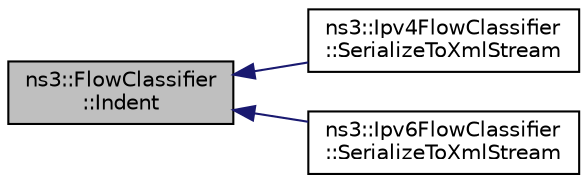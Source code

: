 digraph "ns3::FlowClassifier::Indent"
{
  edge [fontname="Helvetica",fontsize="10",labelfontname="Helvetica",labelfontsize="10"];
  node [fontname="Helvetica",fontsize="10",shape=record];
  rankdir="LR";
  Node1 [label="ns3::FlowClassifier\l::Indent",height=0.2,width=0.4,color="black", fillcolor="grey75", style="filled", fontcolor="black"];
  Node1 -> Node2 [dir="back",color="midnightblue",fontsize="10",style="solid"];
  Node2 [label="ns3::Ipv4FlowClassifier\l::SerializeToXmlStream",height=0.2,width=0.4,color="black", fillcolor="white", style="filled",URL="$d4/d37/classns3_1_1Ipv4FlowClassifier.html#a84c7125c44d6e6cf1de03f0fc1e345aa"];
  Node1 -> Node3 [dir="back",color="midnightblue",fontsize="10",style="solid"];
  Node3 [label="ns3::Ipv6FlowClassifier\l::SerializeToXmlStream",height=0.2,width=0.4,color="black", fillcolor="white", style="filled",URL="$dd/d16/classns3_1_1Ipv6FlowClassifier.html#a4ffab8c7d4a16cc9c5b941c9b8550fae"];
}
